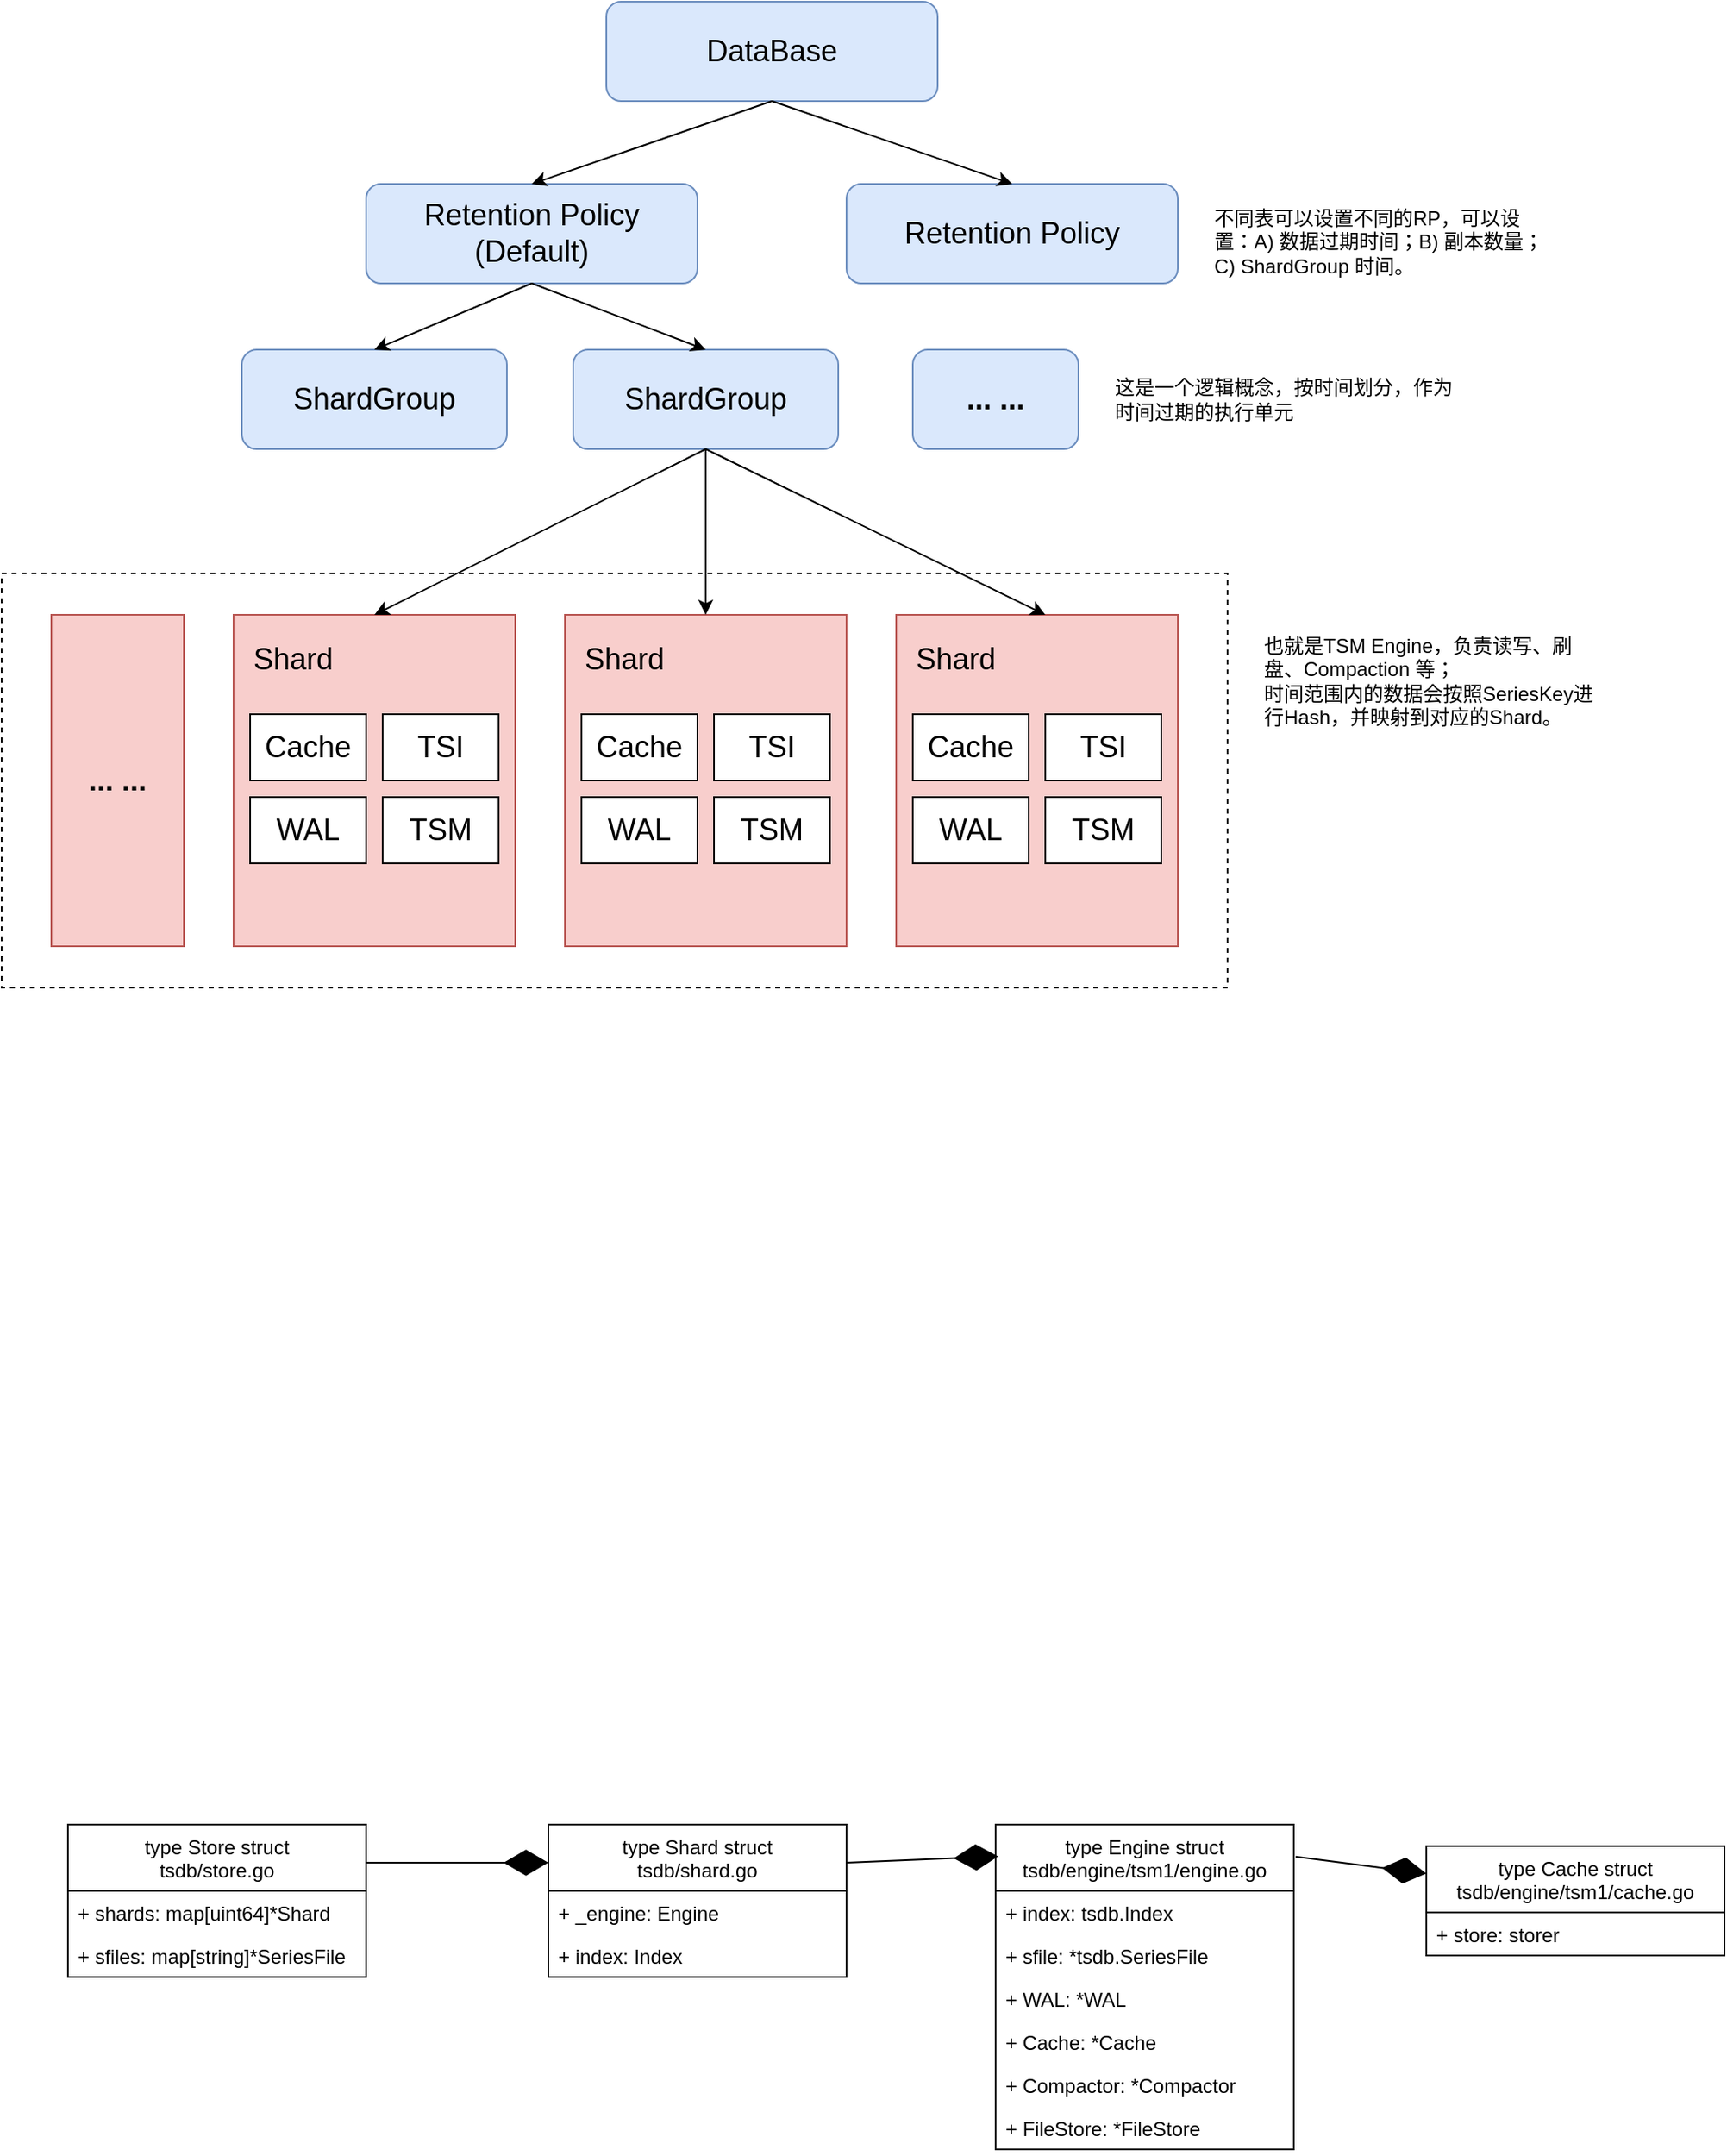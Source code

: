 <mxfile version="20.2.8" type="github" pages="2">
  <diagram id="y-6B0gpy8jbT8M1dsbLx" name="Page-1">
    <mxGraphModel dx="1422" dy="706" grid="1" gridSize="10" guides="1" tooltips="1" connect="1" arrows="1" fold="1" page="1" pageScale="1" pageWidth="1200" pageHeight="1920" math="0" shadow="0">
      <root>
        <mxCell id="0" />
        <mxCell id="1" parent="0" />
        <mxCell id="8HObmNn1gvHcCcLGnblB-32" value="" style="rounded=0;whiteSpace=wrap;html=1;labelBackgroundColor=#F8CECC;fillColor=none;dashed=1;" parent="1" vertex="1">
          <mxGeometry x="40" y="365" width="740" height="250" as="geometry" />
        </mxCell>
        <mxCell id="8HObmNn1gvHcCcLGnblB-12" value="" style="group;strokeColor=#b85450;fillColor=#F8CECC;container=0;" parent="1" vertex="1" connectable="0">
          <mxGeometry x="380" y="390" width="170" height="160" as="geometry" />
        </mxCell>
        <mxCell id="8HObmNn1gvHcCcLGnblB-13" value="" style="rounded=0;whiteSpace=wrap;html=1;fillColor=#f8cecc;strokeColor=#b85450;" parent="1" vertex="1">
          <mxGeometry x="380" y="390" width="170" height="200" as="geometry" />
        </mxCell>
        <mxCell id="8HObmNn1gvHcCcLGnblB-14" value="&lt;span style=&quot;font-size: 18px&quot;&gt;Cache&lt;/span&gt;" style="rounded=0;whiteSpace=wrap;html=1;" parent="1" vertex="1">
          <mxGeometry x="390" y="450" width="70" height="40" as="geometry" />
        </mxCell>
        <mxCell id="8HObmNn1gvHcCcLGnblB-15" value="&lt;font style=&quot;font-size: 18px&quot;&gt;TSI&lt;/font&gt;" style="rounded=0;whiteSpace=wrap;html=1;" parent="1" vertex="1">
          <mxGeometry x="470" y="450" width="70" height="40" as="geometry" />
        </mxCell>
        <mxCell id="8HObmNn1gvHcCcLGnblB-16" value="&lt;font style=&quot;font-size: 18px&quot;&gt;WAL&lt;/font&gt;" style="rounded=0;whiteSpace=wrap;html=1;" parent="1" vertex="1">
          <mxGeometry x="390" y="500" width="70" height="40" as="geometry" />
        </mxCell>
        <mxCell id="8HObmNn1gvHcCcLGnblB-17" value="&lt;font style=&quot;font-size: 18px&quot;&gt;TSM&lt;/font&gt;" style="rounded=0;whiteSpace=wrap;html=1;" parent="1" vertex="1">
          <mxGeometry x="470" y="500" width="70" height="40" as="geometry" />
        </mxCell>
        <mxCell id="8HObmNn1gvHcCcLGnblB-18" value="&lt;span style=&quot;color: rgb(0 , 0 , 0) ; font-family: &amp;#34;helvetica&amp;#34; ; font-size: 18px ; font-style: normal ; font-weight: 400 ; letter-spacing: normal ; text-align: center ; text-indent: 0px ; text-transform: none ; word-spacing: 0px ; display: inline ; float: none&quot;&gt;Shard&lt;/span&gt;" style="text;whiteSpace=wrap;html=1;labelBackgroundColor=#F8CECC;" parent="1" vertex="1">
          <mxGeometry x="390" y="400" width="80" height="30" as="geometry" />
        </mxCell>
        <mxCell id="8HObmNn1gvHcCcLGnblB-21" value="" style="group;strokeColor=#b85450;fillColor=#F8CECC;container=0;" parent="1" vertex="1" connectable="0">
          <mxGeometry x="580" y="390" width="170" height="160" as="geometry" />
        </mxCell>
        <mxCell id="8HObmNn1gvHcCcLGnblB-22" value="" style="rounded=0;whiteSpace=wrap;html=1;fillColor=#f8cecc;strokeColor=#b85450;" parent="1" vertex="1">
          <mxGeometry x="580" y="390" width="170" height="200" as="geometry" />
        </mxCell>
        <mxCell id="8HObmNn1gvHcCcLGnblB-23" value="&lt;span style=&quot;font-size: 18px&quot;&gt;Cache&lt;/span&gt;" style="rounded=0;whiteSpace=wrap;html=1;" parent="1" vertex="1">
          <mxGeometry x="590" y="450" width="70" height="40" as="geometry" />
        </mxCell>
        <mxCell id="8HObmNn1gvHcCcLGnblB-24" value="&lt;font style=&quot;font-size: 18px&quot;&gt;TSI&lt;/font&gt;" style="rounded=0;whiteSpace=wrap;html=1;" parent="1" vertex="1">
          <mxGeometry x="670" y="450" width="70" height="40" as="geometry" />
        </mxCell>
        <mxCell id="8HObmNn1gvHcCcLGnblB-25" value="&lt;font style=&quot;font-size: 18px&quot;&gt;WAL&lt;/font&gt;" style="rounded=0;whiteSpace=wrap;html=1;" parent="1" vertex="1">
          <mxGeometry x="590" y="500" width="70" height="40" as="geometry" />
        </mxCell>
        <mxCell id="8HObmNn1gvHcCcLGnblB-26" value="&lt;font style=&quot;font-size: 18px&quot;&gt;TSM&lt;/font&gt;" style="rounded=0;whiteSpace=wrap;html=1;" parent="1" vertex="1">
          <mxGeometry x="670" y="500" width="70" height="40" as="geometry" />
        </mxCell>
        <mxCell id="8HObmNn1gvHcCcLGnblB-27" value="&lt;span style=&quot;color: rgb(0 , 0 , 0) ; font-family: &amp;#34;helvetica&amp;#34; ; font-size: 18px ; font-style: normal ; font-weight: 400 ; letter-spacing: normal ; text-align: center ; text-indent: 0px ; text-transform: none ; word-spacing: 0px ; display: inline ; float: none&quot;&gt;Shard&lt;/span&gt;" style="text;whiteSpace=wrap;html=1;labelBackgroundColor=#F8CECC;" parent="1" vertex="1">
          <mxGeometry x="590" y="400" width="80" height="30" as="geometry" />
        </mxCell>
        <mxCell id="8HObmNn1gvHcCcLGnblB-8" value="" style="group;strokeColor=#b85450;fillColor=#F8CECC;container=0;" parent="1" vertex="1" connectable="0">
          <mxGeometry x="180" y="390" width="170" height="160" as="geometry" />
        </mxCell>
        <mxCell id="8HObmNn1gvHcCcLGnblB-2" value="" style="rounded=0;whiteSpace=wrap;html=1;fillColor=#f8cecc;strokeColor=#b85450;" parent="1" vertex="1">
          <mxGeometry x="180" y="390" width="170" height="200" as="geometry" />
        </mxCell>
        <mxCell id="8HObmNn1gvHcCcLGnblB-3" value="&lt;span style=&quot;font-size: 18px&quot;&gt;Cache&lt;/span&gt;" style="rounded=0;whiteSpace=wrap;html=1;" parent="1" vertex="1">
          <mxGeometry x="190" y="450" width="70" height="40" as="geometry" />
        </mxCell>
        <mxCell id="8HObmNn1gvHcCcLGnblB-4" value="&lt;font style=&quot;font-size: 18px&quot;&gt;TSI&lt;/font&gt;" style="rounded=0;whiteSpace=wrap;html=1;" parent="1" vertex="1">
          <mxGeometry x="270" y="450" width="70" height="40" as="geometry" />
        </mxCell>
        <mxCell id="8HObmNn1gvHcCcLGnblB-5" value="&lt;font style=&quot;font-size: 18px&quot;&gt;WAL&lt;/font&gt;" style="rounded=0;whiteSpace=wrap;html=1;" parent="1" vertex="1">
          <mxGeometry x="190" y="500" width="70" height="40" as="geometry" />
        </mxCell>
        <mxCell id="8HObmNn1gvHcCcLGnblB-6" value="&lt;font style=&quot;font-size: 18px&quot;&gt;TSM&lt;/font&gt;" style="rounded=0;whiteSpace=wrap;html=1;" parent="1" vertex="1">
          <mxGeometry x="270" y="500" width="70" height="40" as="geometry" />
        </mxCell>
        <mxCell id="8HObmNn1gvHcCcLGnblB-9" value="&lt;span style=&quot;color: rgb(0 , 0 , 0) ; font-family: &amp;#34;helvetica&amp;#34; ; font-size: 18px ; font-style: normal ; font-weight: 400 ; letter-spacing: normal ; text-align: center ; text-indent: 0px ; text-transform: none ; word-spacing: 0px ; display: inline ; float: none&quot;&gt;Shard&lt;/span&gt;" style="text;whiteSpace=wrap;html=1;labelBackgroundColor=#F8CECC;" parent="1" vertex="1">
          <mxGeometry x="190" y="400" width="80" height="30" as="geometry" />
        </mxCell>
        <mxCell id="8HObmNn1gvHcCcLGnblB-30" value="&lt;font style=&quot;font-size: 18px&quot;&gt;&lt;b&gt;... ...&lt;/b&gt;&lt;/font&gt;" style="rounded=0;whiteSpace=wrap;html=1;fillColor=#f8cecc;strokeColor=#b85450;" parent="1" vertex="1">
          <mxGeometry x="70" y="390" width="80" height="200" as="geometry" />
        </mxCell>
        <mxCell id="8HObmNn1gvHcCcLGnblB-39" value="&lt;font style=&quot;font-size: 18px&quot;&gt;ShardGroup&lt;/font&gt;" style="rounded=1;whiteSpace=wrap;html=1;labelBackgroundColor=none;fillColor=#dae8fc;strokeColor=#6c8ebf;" parent="1" vertex="1">
          <mxGeometry x="385" y="230" width="160" height="60" as="geometry" />
        </mxCell>
        <mxCell id="8HObmNn1gvHcCcLGnblB-40" value="&lt;font style=&quot;font-size: 18px&quot;&gt;Retention Policy&lt;br&gt;(Default)&lt;br&gt;&lt;/font&gt;" style="rounded=1;whiteSpace=wrap;html=1;labelBackgroundColor=none;fillColor=#dae8fc;strokeColor=#6c8ebf;" parent="1" vertex="1">
          <mxGeometry x="260" y="130" width="200" height="60" as="geometry" />
        </mxCell>
        <mxCell id="3fBI6RguhEw-ysK2hazR-1" value="" style="endArrow=classic;html=1;exitX=0.5;exitY=1;exitDx=0;exitDy=0;entryX=0.5;entryY=0;entryDx=0;entryDy=0;" parent="1" source="8HObmNn1gvHcCcLGnblB-39" target="8HObmNn1gvHcCcLGnblB-2" edge="1">
          <mxGeometry width="50" height="50" relative="1" as="geometry">
            <mxPoint x="170" y="380" as="sourcePoint" />
            <mxPoint x="220" y="330" as="targetPoint" />
          </mxGeometry>
        </mxCell>
        <mxCell id="3fBI6RguhEw-ysK2hazR-2" value="" style="endArrow=classic;html=1;exitX=0.5;exitY=1;exitDx=0;exitDy=0;entryX=0.5;entryY=0;entryDx=0;entryDy=0;" parent="1" source="8HObmNn1gvHcCcLGnblB-39" target="8HObmNn1gvHcCcLGnblB-13" edge="1">
          <mxGeometry width="50" height="50" relative="1" as="geometry">
            <mxPoint x="390" y="300" as="sourcePoint" />
            <mxPoint x="275" y="400" as="targetPoint" />
          </mxGeometry>
        </mxCell>
        <mxCell id="3fBI6RguhEw-ysK2hazR-3" value="" style="endArrow=classic;html=1;exitX=0.5;exitY=1;exitDx=0;exitDy=0;" parent="1" source="8HObmNn1gvHcCcLGnblB-39" edge="1">
          <mxGeometry width="50" height="50" relative="1" as="geometry">
            <mxPoint x="380" y="290" as="sourcePoint" />
            <mxPoint x="670" y="390" as="targetPoint" />
          </mxGeometry>
        </mxCell>
        <mxCell id="3fBI6RguhEw-ysK2hazR-4" value="这是一个逻辑概念，按时间划分，作为时间过期的执行单元" style="text;html=1;strokeColor=none;fillColor=none;align=left;verticalAlign=middle;whiteSpace=wrap;rounded=0;" parent="1" vertex="1">
          <mxGeometry x="710" y="240" width="210" height="40" as="geometry" />
        </mxCell>
        <mxCell id="3fBI6RguhEw-ysK2hazR-5" value="type Store struct&#xa;tsdb/store.go" style="swimlane;fontStyle=0;childLayout=stackLayout;horizontal=1;startSize=40;fillColor=none;horizontalStack=0;resizeParent=1;resizeParentMax=0;resizeLast=0;collapsible=1;marginBottom=0;" parent="1" vertex="1">
          <mxGeometry x="80" y="1120" width="180" height="92" as="geometry">
            <mxRectangle x="510" y="1130" width="120" height="40" as="alternateBounds" />
          </mxGeometry>
        </mxCell>
        <mxCell id="3fBI6RguhEw-ysK2hazR-6" value="+ shards: map[uint64]*Shard" style="text;strokeColor=none;fillColor=none;align=left;verticalAlign=top;spacingLeft=4;spacingRight=4;overflow=hidden;rotatable=0;points=[[0,0.5],[1,0.5]];portConstraint=eastwest;" parent="3fBI6RguhEw-ysK2hazR-5" vertex="1">
          <mxGeometry y="40" width="180" height="26" as="geometry" />
        </mxCell>
        <mxCell id="3fBI6RguhEw-ysK2hazR-7" value="+ sfiles: map[string]*SeriesFile&#xa;&#xa;&#xa;+&#xa;" style="text;strokeColor=none;fillColor=none;align=left;verticalAlign=top;spacingLeft=4;spacingRight=4;overflow=hidden;rotatable=0;points=[[0,0.5],[1,0.5]];portConstraint=eastwest;" parent="3fBI6RguhEw-ysK2hazR-5" vertex="1">
          <mxGeometry y="66" width="180" height="26" as="geometry" />
        </mxCell>
        <mxCell id="3fBI6RguhEw-ysK2hazR-18" value="type Shard struct&#xa;tsdb/shard.go" style="swimlane;fontStyle=0;childLayout=stackLayout;horizontal=1;startSize=40;fillColor=none;horizontalStack=0;resizeParent=1;resizeParentMax=0;resizeLast=0;collapsible=1;marginBottom=0;" parent="1" vertex="1">
          <mxGeometry x="370" y="1120" width="180" height="92" as="geometry">
            <mxRectangle x="510" y="1130" width="120" height="40" as="alternateBounds" />
          </mxGeometry>
        </mxCell>
        <mxCell id="3fBI6RguhEw-ysK2hazR-19" value="+ _engine: Engine" style="text;strokeColor=none;fillColor=none;align=left;verticalAlign=top;spacingLeft=4;spacingRight=4;overflow=hidden;rotatable=0;points=[[0,0.5],[1,0.5]];portConstraint=eastwest;" parent="3fBI6RguhEw-ysK2hazR-18" vertex="1">
          <mxGeometry y="40" width="180" height="26" as="geometry" />
        </mxCell>
        <mxCell id="3fBI6RguhEw-ysK2hazR-24" value="+ index: Index" style="text;strokeColor=none;fillColor=none;align=left;verticalAlign=top;spacingLeft=4;spacingRight=4;overflow=hidden;rotatable=0;points=[[0,0.5],[1,0.5]];portConstraint=eastwest;" parent="3fBI6RguhEw-ysK2hazR-18" vertex="1">
          <mxGeometry y="66" width="180" height="26" as="geometry" />
        </mxCell>
        <mxCell id="3fBI6RguhEw-ysK2hazR-21" value="" style="endArrow=diamondThin;endFill=1;endSize=24;html=1;exitX=1;exitY=0.25;exitDx=0;exitDy=0;entryX=0;entryY=0.25;entryDx=0;entryDy=0;" parent="1" source="3fBI6RguhEw-ysK2hazR-5" target="3fBI6RguhEw-ysK2hazR-18" edge="1">
          <mxGeometry width="160" relative="1" as="geometry">
            <mxPoint x="320" y="1220" as="sourcePoint" />
            <mxPoint x="480" y="1220" as="targetPoint" />
          </mxGeometry>
        </mxCell>
        <mxCell id="3fBI6RguhEw-ysK2hazR-22" value="type Engine struct&#xa;tsdb/engine/tsm1/engine.go" style="swimlane;fontStyle=0;childLayout=stackLayout;horizontal=1;startSize=40;fillColor=none;horizontalStack=0;resizeParent=1;resizeParentMax=0;resizeLast=0;collapsible=1;marginBottom=0;" parent="1" vertex="1">
          <mxGeometry x="640" y="1120" width="180" height="196" as="geometry">
            <mxRectangle x="510" y="1130" width="120" height="40" as="alternateBounds" />
          </mxGeometry>
        </mxCell>
        <mxCell id="3fBI6RguhEw-ysK2hazR-23" value="+ index: tsdb.Index" style="text;strokeColor=none;fillColor=none;align=left;verticalAlign=top;spacingLeft=4;spacingRight=4;overflow=hidden;rotatable=0;points=[[0,0.5],[1,0.5]];portConstraint=eastwest;" parent="3fBI6RguhEw-ysK2hazR-22" vertex="1">
          <mxGeometry y="40" width="180" height="26" as="geometry" />
        </mxCell>
        <mxCell id="3fBI6RguhEw-ysK2hazR-26" value="+ sfile: *tsdb.SeriesFile" style="text;strokeColor=none;fillColor=none;align=left;verticalAlign=top;spacingLeft=4;spacingRight=4;overflow=hidden;rotatable=0;points=[[0,0.5],[1,0.5]];portConstraint=eastwest;" parent="3fBI6RguhEw-ysK2hazR-22" vertex="1">
          <mxGeometry y="66" width="180" height="26" as="geometry" />
        </mxCell>
        <mxCell id="3fBI6RguhEw-ysK2hazR-28" value="+ WAL: *WAL" style="text;strokeColor=none;fillColor=none;align=left;verticalAlign=top;spacingLeft=4;spacingRight=4;overflow=hidden;rotatable=0;points=[[0,0.5],[1,0.5]];portConstraint=eastwest;" parent="3fBI6RguhEw-ysK2hazR-22" vertex="1">
          <mxGeometry y="92" width="180" height="26" as="geometry" />
        </mxCell>
        <mxCell id="3fBI6RguhEw-ysK2hazR-30" value="+ Cache: *Cache" style="text;strokeColor=none;fillColor=none;align=left;verticalAlign=top;spacingLeft=4;spacingRight=4;overflow=hidden;rotatable=0;points=[[0,0.5],[1,0.5]];portConstraint=eastwest;" parent="3fBI6RguhEw-ysK2hazR-22" vertex="1">
          <mxGeometry y="118" width="180" height="26" as="geometry" />
        </mxCell>
        <mxCell id="3fBI6RguhEw-ysK2hazR-29" value="+ Compactor: *Compactor" style="text;strokeColor=none;fillColor=none;align=left;verticalAlign=top;spacingLeft=4;spacingRight=4;overflow=hidden;rotatable=0;points=[[0,0.5],[1,0.5]];portConstraint=eastwest;" parent="3fBI6RguhEw-ysK2hazR-22" vertex="1">
          <mxGeometry y="144" width="180" height="26" as="geometry" />
        </mxCell>
        <mxCell id="3fBI6RguhEw-ysK2hazR-27" value="+ FileStore: *FileStore" style="text;strokeColor=none;fillColor=none;align=left;verticalAlign=top;spacingLeft=4;spacingRight=4;overflow=hidden;rotatable=0;points=[[0,0.5],[1,0.5]];portConstraint=eastwest;" parent="3fBI6RguhEw-ysK2hazR-22" vertex="1">
          <mxGeometry y="170" width="180" height="26" as="geometry" />
        </mxCell>
        <mxCell id="3fBI6RguhEw-ysK2hazR-25" value="" style="endArrow=diamondThin;endFill=1;endSize=24;html=1;exitX=1;exitY=0.25;exitDx=0;exitDy=0;entryX=0.009;entryY=0.098;entryDx=0;entryDy=0;entryPerimeter=0;" parent="1" source="3fBI6RguhEw-ysK2hazR-18" target="3fBI6RguhEw-ysK2hazR-22" edge="1">
          <mxGeometry width="160" relative="1" as="geometry">
            <mxPoint x="270" y="1153" as="sourcePoint" />
            <mxPoint x="350" y="1153" as="targetPoint" />
          </mxGeometry>
        </mxCell>
        <mxCell id="3fBI6RguhEw-ysK2hazR-31" value="type Cache struct&#xa;tsdb/engine/tsm1/cache.go" style="swimlane;fontStyle=0;childLayout=stackLayout;horizontal=1;startSize=40;fillColor=none;horizontalStack=0;resizeParent=1;resizeParentMax=0;resizeLast=0;collapsible=1;marginBottom=0;" parent="1" vertex="1">
          <mxGeometry x="900" y="1133" width="180" height="66" as="geometry">
            <mxRectangle x="510" y="1130" width="120" height="40" as="alternateBounds" />
          </mxGeometry>
        </mxCell>
        <mxCell id="3fBI6RguhEw-ysK2hazR-32" value="+ store: storer" style="text;strokeColor=none;fillColor=none;align=left;verticalAlign=top;spacingLeft=4;spacingRight=4;overflow=hidden;rotatable=0;points=[[0,0.5],[1,0.5]];portConstraint=eastwest;" parent="3fBI6RguhEw-ysK2hazR-31" vertex="1">
          <mxGeometry y="40" width="180" height="26" as="geometry" />
        </mxCell>
        <mxCell id="3fBI6RguhEw-ysK2hazR-34" value="" style="endArrow=diamondThin;endFill=1;endSize=24;html=1;exitX=1.006;exitY=0.099;exitDx=0;exitDy=0;entryX=0;entryY=0.25;entryDx=0;entryDy=0;exitPerimeter=0;" parent="1" source="3fBI6RguhEw-ysK2hazR-22" target="3fBI6RguhEw-ysK2hazR-31" edge="1">
          <mxGeometry width="160" relative="1" as="geometry">
            <mxPoint x="560" y="1153.0" as="sourcePoint" />
            <mxPoint x="651.62" y="1149.208" as="targetPoint" />
          </mxGeometry>
        </mxCell>
        <mxCell id="dMbVqsdhCFa5y3zsZ4Fm-1" value="&lt;font style=&quot;font-size: 18px&quot;&gt;ShardGroup&lt;/font&gt;" style="rounded=1;whiteSpace=wrap;html=1;labelBackgroundColor=none;fillColor=#dae8fc;strokeColor=#6c8ebf;" parent="1" vertex="1">
          <mxGeometry x="185" y="230" width="160" height="60" as="geometry" />
        </mxCell>
        <mxCell id="dMbVqsdhCFa5y3zsZ4Fm-3" value="&lt;span style=&quot;font-size: 18px&quot;&gt;&lt;b&gt;... ...&lt;/b&gt;&lt;/span&gt;" style="rounded=1;whiteSpace=wrap;html=1;labelBackgroundColor=none;fillColor=#dae8fc;strokeColor=#6c8ebf;" parent="1" vertex="1">
          <mxGeometry x="590" y="230" width="100" height="60" as="geometry" />
        </mxCell>
        <mxCell id="dMbVqsdhCFa5y3zsZ4Fm-4" value="&lt;font style=&quot;font-size: 18px&quot;&gt;DataBase&lt;/font&gt;" style="rounded=1;whiteSpace=wrap;html=1;labelBackgroundColor=none;fillColor=#dae8fc;strokeColor=#6c8ebf;" parent="1" vertex="1">
          <mxGeometry x="405" y="20" width="200" height="60" as="geometry" />
        </mxCell>
        <mxCell id="dMbVqsdhCFa5y3zsZ4Fm-5" value="&lt;font style=&quot;font-size: 18px&quot;&gt;Retention Policy&lt;/font&gt;" style="rounded=1;whiteSpace=wrap;html=1;labelBackgroundColor=none;fillColor=#dae8fc;strokeColor=#6c8ebf;" parent="1" vertex="1">
          <mxGeometry x="550" y="130" width="200" height="60" as="geometry" />
        </mxCell>
        <mxCell id="dMbVqsdhCFa5y3zsZ4Fm-6" value="" style="endArrow=classic;html=1;exitX=0.5;exitY=1;exitDx=0;exitDy=0;entryX=0.5;entryY=0;entryDx=0;entryDy=0;" parent="1" source="8HObmNn1gvHcCcLGnblB-40" target="dMbVqsdhCFa5y3zsZ4Fm-1" edge="1">
          <mxGeometry width="50" height="50" relative="1" as="geometry">
            <mxPoint x="475" y="300" as="sourcePoint" />
            <mxPoint x="275" y="400" as="targetPoint" />
          </mxGeometry>
        </mxCell>
        <mxCell id="dMbVqsdhCFa5y3zsZ4Fm-7" value="" style="endArrow=classic;html=1;entryX=0.5;entryY=0;entryDx=0;entryDy=0;exitX=0.5;exitY=1;exitDx=0;exitDy=0;" parent="1" source="8HObmNn1gvHcCcLGnblB-40" target="8HObmNn1gvHcCcLGnblB-39" edge="1">
          <mxGeometry width="50" height="50" relative="1" as="geometry">
            <mxPoint x="475" y="300" as="sourcePoint" />
            <mxPoint x="275" y="400" as="targetPoint" />
          </mxGeometry>
        </mxCell>
        <mxCell id="dMbVqsdhCFa5y3zsZ4Fm-8" value="" style="endArrow=classic;html=1;entryX=0.5;entryY=0;entryDx=0;entryDy=0;exitX=0.5;exitY=1;exitDx=0;exitDy=0;" parent="1" source="dMbVqsdhCFa5y3zsZ4Fm-4" target="8HObmNn1gvHcCcLGnblB-40" edge="1">
          <mxGeometry width="50" height="50" relative="1" as="geometry">
            <mxPoint x="370" y="200" as="sourcePoint" />
            <mxPoint x="475" y="240" as="targetPoint" />
          </mxGeometry>
        </mxCell>
        <mxCell id="dMbVqsdhCFa5y3zsZ4Fm-9" value="" style="endArrow=classic;html=1;entryX=0.5;entryY=0;entryDx=0;entryDy=0;exitX=0.5;exitY=1;exitDx=0;exitDy=0;" parent="1" source="dMbVqsdhCFa5y3zsZ4Fm-4" target="dMbVqsdhCFa5y3zsZ4Fm-5" edge="1">
          <mxGeometry width="50" height="50" relative="1" as="geometry">
            <mxPoint x="480" y="90.0" as="sourcePoint" />
            <mxPoint x="370" y="140.0" as="targetPoint" />
          </mxGeometry>
        </mxCell>
        <mxCell id="dMbVqsdhCFa5y3zsZ4Fm-10" value="不同表可以设置不同的RP，可以设置：A) 数据过期时间；B) 副本数量；C) ShardGroup 时间。" style="text;html=1;strokeColor=none;fillColor=none;align=left;verticalAlign=middle;whiteSpace=wrap;rounded=0;" parent="1" vertex="1">
          <mxGeometry x="770" y="140" width="210" height="50" as="geometry" />
        </mxCell>
        <mxCell id="dMbVqsdhCFa5y3zsZ4Fm-11" value="也就是TSM Engine，负责读写、刷盘、Compaction 等；&lt;br&gt;时间范围内的数据会按照SeriesKey进行Hash，并映射到对应的Shard。" style="text;html=1;strokeColor=none;fillColor=none;align=left;verticalAlign=middle;whiteSpace=wrap;rounded=0;" parent="1" vertex="1">
          <mxGeometry x="800" y="390" width="210" height="80" as="geometry" />
        </mxCell>
      </root>
    </mxGraphModel>
  </diagram>
  <diagram id="mNZraBjpPKN7B9HbIxm_" name="InvertedIndex">
    <mxGraphModel dx="1422" dy="706" grid="1" gridSize="10" guides="1" tooltips="1" connect="1" arrows="1" fold="1" page="1" pageScale="1" pageWidth="1200" pageHeight="1920" math="0" shadow="0">
      <root>
        <mxCell id="RnTHXRJbFf59-PCWgG7Q-0" />
        <mxCell id="RnTHXRJbFf59-PCWgG7Q-1" parent="RnTHXRJbFf59-PCWgG7Q-0" />
        <mxCell id="FK8JSx_vCq_R8ogNGAHj-0" value="&lt;font style=&quot;font-size: 18px;&quot;&gt;cpu,host=A,region=west#idle &amp;gt;&amp;gt;&amp;gt; 1&lt;br&gt;cpu,host=B,region=west#idle &amp;gt;&amp;gt;&amp;gt; 2&lt;br&gt;&lt;/font&gt;" style="text;html=1;strokeColor=none;fillColor=none;align=left;verticalAlign=middle;whiteSpace=wrap;rounded=0;" vertex="1" parent="RnTHXRJbFf59-PCWgG7Q-1">
          <mxGeometry x="250" y="130" width="340" height="60" as="geometry" />
        </mxCell>
        <mxCell id="FK8JSx_vCq_R8ogNGAHj-1" value="&lt;font color=&quot;#7ea6e0&quot;&gt;Series to ID&lt;br&gt;以整型保存减小内存开销&lt;/font&gt;" style="text;html=1;strokeColor=none;fillColor=none;align=center;verticalAlign=middle;whiteSpace=wrap;rounded=0;fontSize=18;" vertex="1" parent="RnTHXRJbFf59-PCWgG7Q-1">
          <mxGeometry x="280" y="80" width="230" height="60" as="geometry" />
        </mxCell>
        <mxCell id="FK8JSx_vCq_R8ogNGAHj-2" value="&lt;font style=&quot;font-size: 18px;&quot;&gt;cpu&amp;nbsp; &amp;nbsp; &amp;nbsp;&amp;gt;&amp;gt;&amp;gt; [idle]&amp;nbsp; &amp;nbsp; &amp;nbsp; &amp;nbsp;measurement to fields&lt;br&gt;host&amp;nbsp; &amp;nbsp; &amp;gt;&amp;gt;&amp;gt; [A, B]&amp;nbsp; &amp;nbsp; &amp;nbsp; host to values&lt;br&gt;region &amp;gt;&amp;gt;&amp;gt; [west]&amp;nbsp; &amp;nbsp; &amp;nbsp;region to values&lt;br&gt;&lt;/font&gt;" style="text;html=1;strokeColor=none;fillColor=none;align=left;verticalAlign=middle;whiteSpace=wrap;rounded=0;" vertex="1" parent="RnTHXRJbFf59-PCWgG7Q-1">
          <mxGeometry x="250" y="270" width="410" height="60" as="geometry" />
        </mxCell>
        <mxCell id="FK8JSx_vCq_R8ogNGAHj-3" value="&lt;font style=&quot;font-size: 18px;&quot;&gt;cpu &amp;gt;&amp;gt;&amp;gt; [1, 2]&lt;br&gt;host=A &amp;gt;&amp;gt;&amp;gt; [1]&lt;br&gt;host=B &amp;gt;&amp;gt;&amp;gt; [2]&lt;br&gt;region=west &amp;gt;&amp;gt;&amp;gt; [1,2]&lt;br&gt;&lt;/font&gt;" style="text;html=1;strokeColor=none;fillColor=none;align=left;verticalAlign=middle;whiteSpace=wrap;rounded=0;" vertex="1" parent="RnTHXRJbFf59-PCWgG7Q-1">
          <mxGeometry x="260" y="420" width="410" height="110" as="geometry" />
        </mxCell>
        <mxCell id="FK8JSx_vCq_R8ogNGAHj-4" value="&lt;font color=&quot;#7ea6e0&quot;&gt;Postings Lists&lt;/font&gt;" style="text;html=1;strokeColor=none;fillColor=none;align=center;verticalAlign=middle;whiteSpace=wrap;rounded=0;fontSize=18;" vertex="1" parent="RnTHXRJbFf59-PCWgG7Q-1">
          <mxGeometry x="240" y="380" width="230" height="60" as="geometry" />
        </mxCell>
      </root>
    </mxGraphModel>
  </diagram>
</mxfile>
